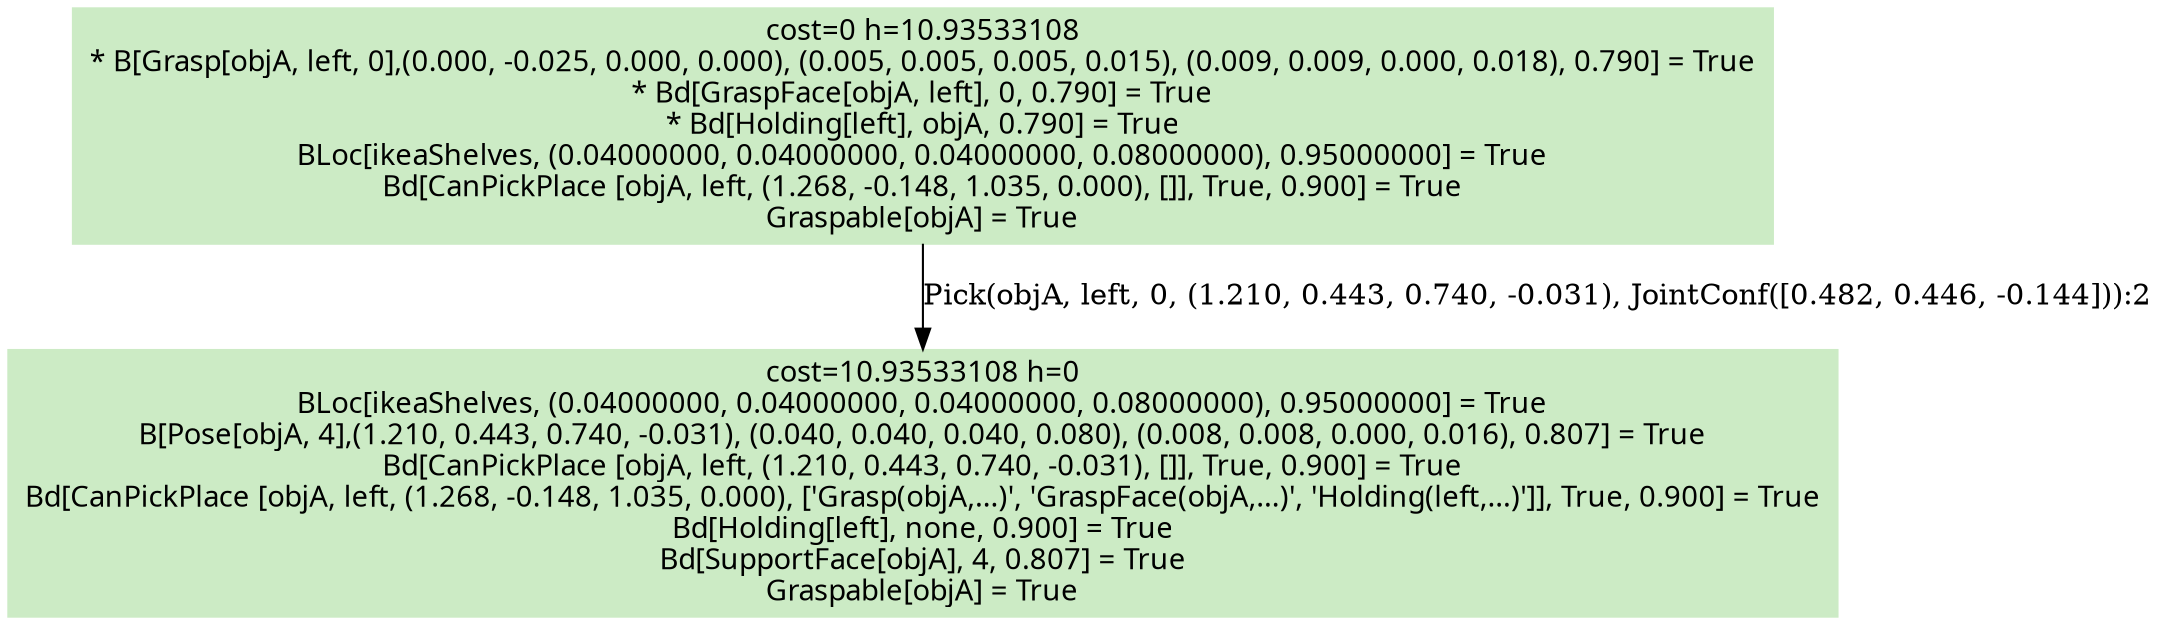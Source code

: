 digraph G {
    ordering=out;
    node [fontname=HelveticaBold];
    "820" [shape=box, label="cost=0 h=10.93533108\n* B[Grasp[objA, left, 0],(0.000, -0.025, 0.000, 0.000), (0.005, 0.005, 0.005, 0.015), (0.009, 0.009, 0.000, 0.018), 0.790] = True\n* Bd[GraspFace[objA, left], 0, 0.790] = True\n* Bd[Holding[left], objA, 0.790] = True\nBLoc[ikeaShelves, (0.04000000, 0.04000000, 0.04000000, 0.08000000), 0.95000000] = True\nBd[CanPickPlace [objA, left, (1.268, -0.148, 1.035, 0.000), []], True, 0.900] = True\nGraspable[objA] = True\n"];
    "902" [shape=box, label="cost=10.93533108 h=0\nBLoc[ikeaShelves, (0.04000000, 0.04000000, 0.04000000, 0.08000000), 0.95000000] = True\nB[Pose[objA, 4],(1.210, 0.443, 0.740, -0.031), (0.040, 0.040, 0.040, 0.080), (0.008, 0.008, 0.000, 0.016), 0.807] = True\nBd[CanPickPlace [objA, left, (1.210, 0.443, 0.740, -0.031), []], True, 0.900] = True\nBd[CanPickPlace [objA, left, (1.268, -0.148, 1.035, 0.000), ['Grasp(objA,...)', 'GraspFace(objA,...)', 'Holding(left,...)']], True, 0.900] = True\nBd[Holding[left], none, 0.900] = True\nBd[SupportFace[objA], 4, 0.807] = True\nGraspable[objA] = True\n"];
    "820" [shape=box, style=filled, colorscheme=pastel16, color=2, label="cost=0 h=10.93533108\n* B[Grasp[objA, left, 0],(0.000, -0.025, 0.000, 0.000), (0.005, 0.005, 0.005, 0.015), (0.009, 0.009, 0.000, 0.018), 0.790] = True\n* Bd[GraspFace[objA, left], 0, 0.790] = True\n* Bd[Holding[left], objA, 0.790] = True\nBLoc[ikeaShelves, (0.04000000, 0.04000000, 0.04000000, 0.08000000), 0.95000000] = True\nBd[CanPickPlace [objA, left, (1.268, -0.148, 1.035, 0.000), []], True, 0.900] = True\nGraspable[objA] = True\n"];
    "820" -> "902"[label="Pick(objA, left, 0, (1.210, 0.443, 0.740, -0.031), JointConf([0.482, 0.446, -0.144])):2"];
    "820" [shape=box, style=filled, colorscheme=pastel16,color=3];
    "902" [shape=box, style=filled, colorscheme=pastel16,color=3];
}
